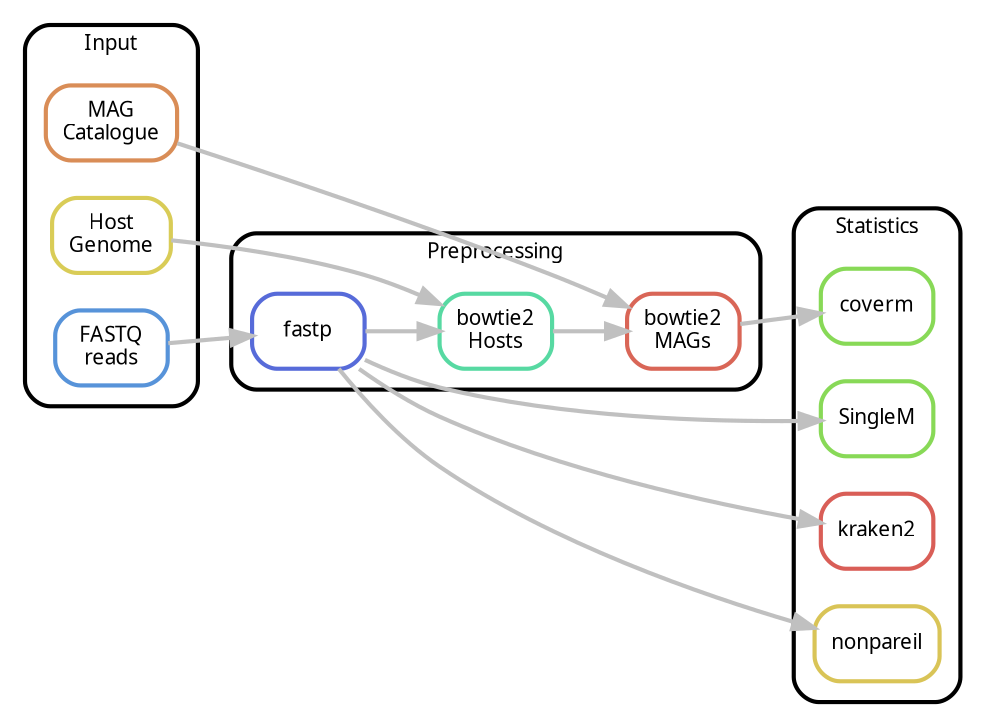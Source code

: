 digraph snakemake_dag {
    rankdir=LR;
    graph[bgcolor=white, margin=0, compound=true];
    node[shape=box, style=rounded, fontname=sans, fontsize=10, penwidth=2];
    edge[penwidth=2, color=grey];



    subgraph cluster_0 {
        label = "Input";
        shape=box; style=rounded; fontname=sans; fontsize=10; penwidth=2; margin=10;
        reads        [label = "FASTQ\nreads", color = "0.59 0.6 0.85", style="rounded"];
		mags         [label = "MAG\nCatalogue", color = "0.07 0.6 0.85", style="rounded"];
	    reference    [label = "Host\nGenome", color = "0.15 0.6 0.85", style="rounded"];
    }

	subgraph cluster_1 {
		label = "Preprocessing";
		shape=box; style=rounded; fontname=sans; fontsize=10; penwidth=2; margin=10;
    	fastp        [label = "fastp", color = "0.64 0.6 0.85", style="rounded"];
    	bowtie2_host [label = "bowtie2\nHosts", color = "0.43 0.6 0.85", style="rounded"];
	    bowtie2_mags [label = "bowtie2\nMAGs", color = "0.02 0.6 0.85", style="rounded"];
	}

	subgraph cluster_2 {
		label = "Statistics";
		shape=box; style=rounded; fontname=sans; fontsize=10; penwidth=2; margin=10;
		nonpareil    [label = "nonpareil", color = "0.14 0.6 0.85", style="rounded"];
		coverm       [label = "coverm", color = "0.27 0.6 0.85", style="rounded"];
		singlem      [label = "SingleM", color = "0.27 0.6 0.85", style="rounded"];
		kraken2      [label = "kraken2", color = "0.01 0.6 0.85", style="rounded"];

	}

    reads -> fastp
    reference -> bowtie2_host
    mags -> bowtie2_mags

    fastp -> kraken2
    fastp -> nonpareil
	fastp -> singlem
    fastp -> bowtie2_host
    bowtie2_host -> bowtie2_mags
    bowtie2_mags -> coverm

}
